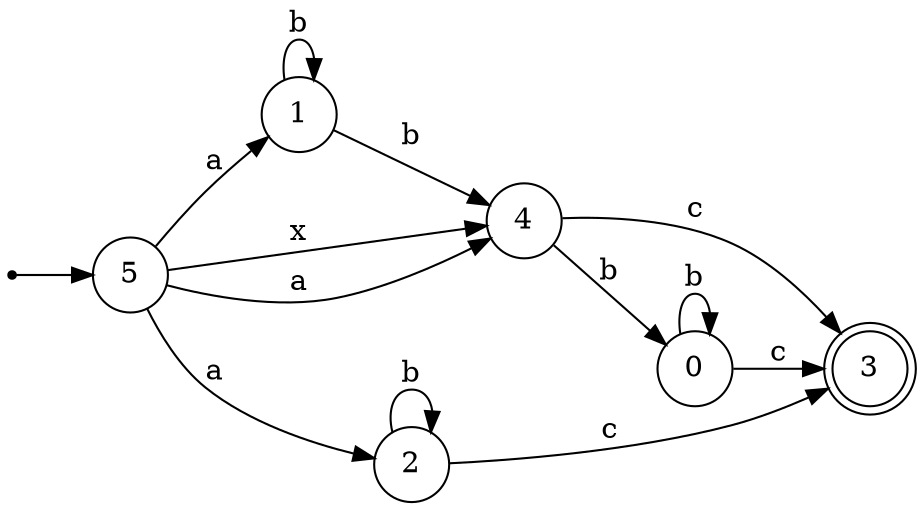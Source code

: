 digraph {
	rankdir = LR;
	size = "30,20";
	node [shape = point]; "dummy0"
	node [shape = circle]; "5"
	"dummy0" -> "5";
	node [shape = circle]; "0";
	node [shape = circle]; "4";
	node [shape = circle]; "2";
	node [shape = circle]; "1";
	node [shape = doublecircle]; "3";
	"2" -> "2" [label = "b"];
	"2" -> "3" [label = "c"];
	"5" -> "4" [label = "x"];
	"5" -> "4" [label = "a"];
	"5" -> "1" [label = "a"];
	"5" -> "2" [label = "a"];
	"1" -> "4" [label = "b"];
	"1" -> "1" [label = "b"];
	"0" -> "0" [label = "b"];
	"0" -> "3" [label = "c"];
	"4" -> "3" [label = "c"];
	"4" -> "0" [label = "b"];
}